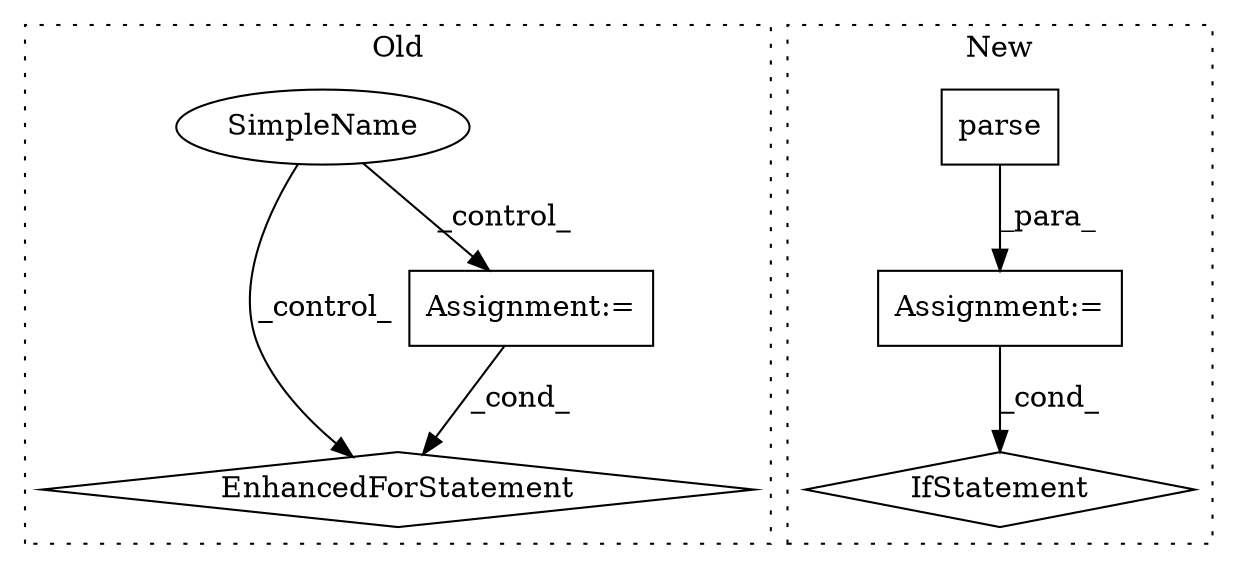 digraph G {
subgraph cluster0 {
1 [label="EnhancedForStatement" a="70" s="4589,4705" l="61,2" shape="diamond"];
3 [label="Assignment:=" a="7" s="4589,4705" l="61,2" shape="box"];
5 [label="SimpleName" a="42" s="" l="" shape="ellipse"];
label = "Old";
style="dotted";
}
subgraph cluster1 {
2 [label="parse" a="32" s="3923,3953" l="6,1" shape="box"];
4 [label="IfStatement" a="25" s="4828,4979" l="4,2" shape="diamond"];
6 [label="Assignment:=" a="7" s="3911" l="1" shape="box"];
label = "New";
style="dotted";
}
2 -> 6 [label="_para_"];
3 -> 1 [label="_cond_"];
5 -> 1 [label="_control_"];
5 -> 3 [label="_control_"];
6 -> 4 [label="_cond_"];
}